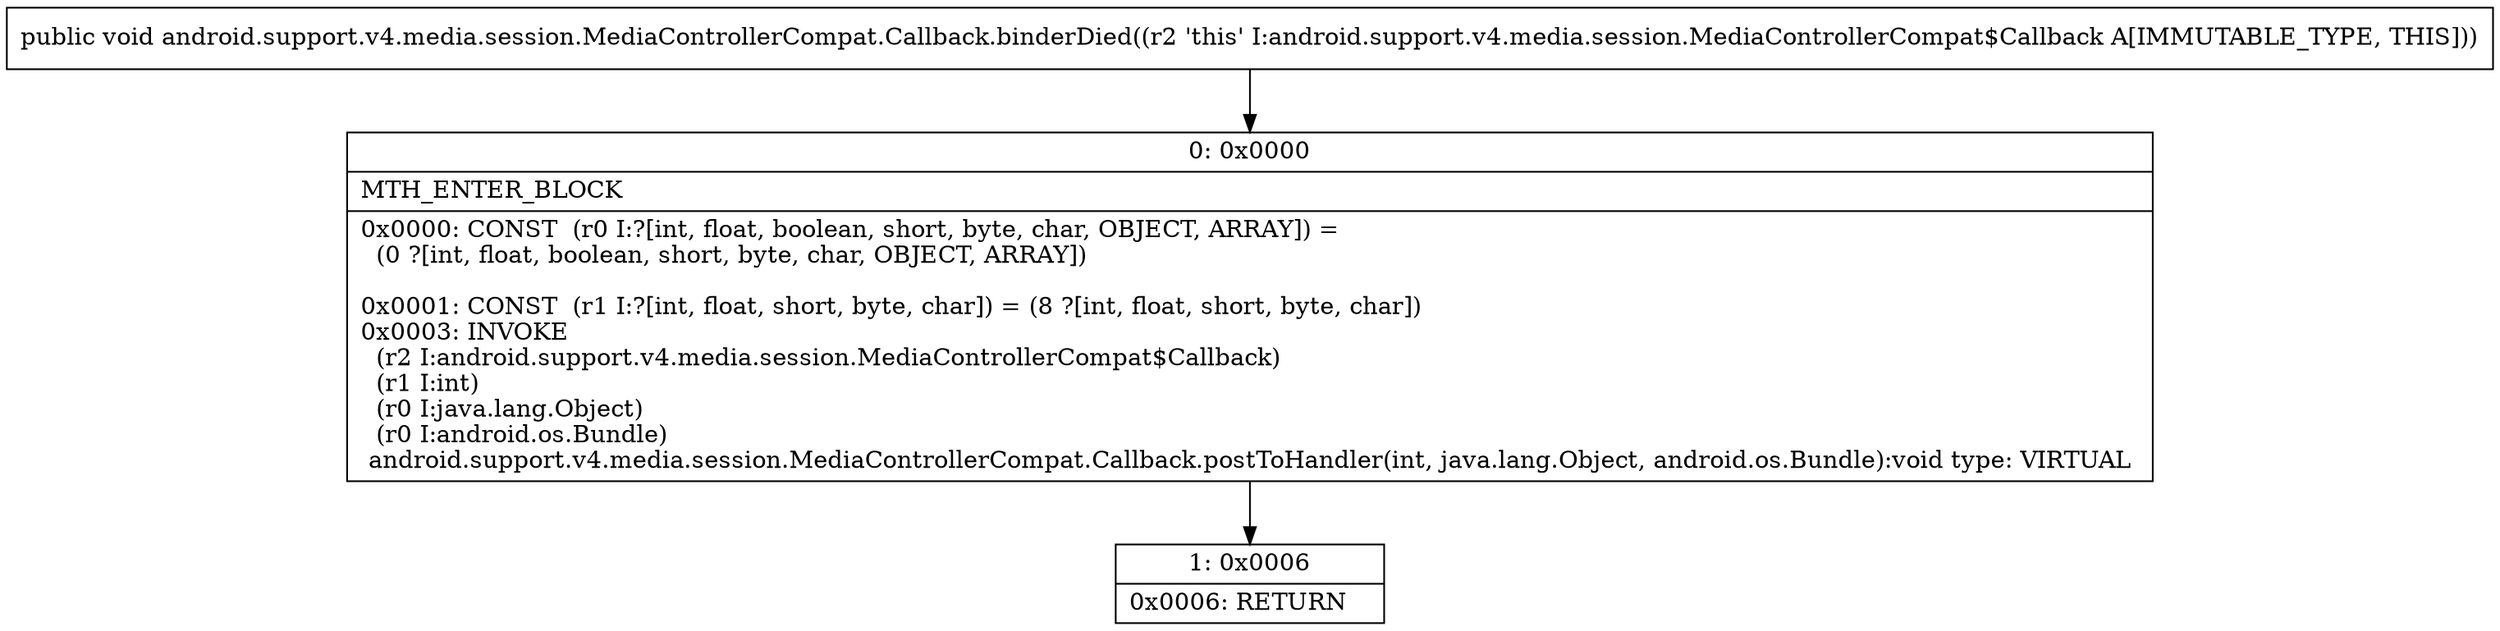 digraph "CFG forandroid.support.v4.media.session.MediaControllerCompat.Callback.binderDied()V" {
Node_0 [shape=record,label="{0\:\ 0x0000|MTH_ENTER_BLOCK\l|0x0000: CONST  (r0 I:?[int, float, boolean, short, byte, char, OBJECT, ARRAY]) = \l  (0 ?[int, float, boolean, short, byte, char, OBJECT, ARRAY])\l \l0x0001: CONST  (r1 I:?[int, float, short, byte, char]) = (8 ?[int, float, short, byte, char]) \l0x0003: INVOKE  \l  (r2 I:android.support.v4.media.session.MediaControllerCompat$Callback)\l  (r1 I:int)\l  (r0 I:java.lang.Object)\l  (r0 I:android.os.Bundle)\l android.support.v4.media.session.MediaControllerCompat.Callback.postToHandler(int, java.lang.Object, android.os.Bundle):void type: VIRTUAL \l}"];
Node_1 [shape=record,label="{1\:\ 0x0006|0x0006: RETURN   \l}"];
MethodNode[shape=record,label="{public void android.support.v4.media.session.MediaControllerCompat.Callback.binderDied((r2 'this' I:android.support.v4.media.session.MediaControllerCompat$Callback A[IMMUTABLE_TYPE, THIS])) }"];
MethodNode -> Node_0;
Node_0 -> Node_1;
}

